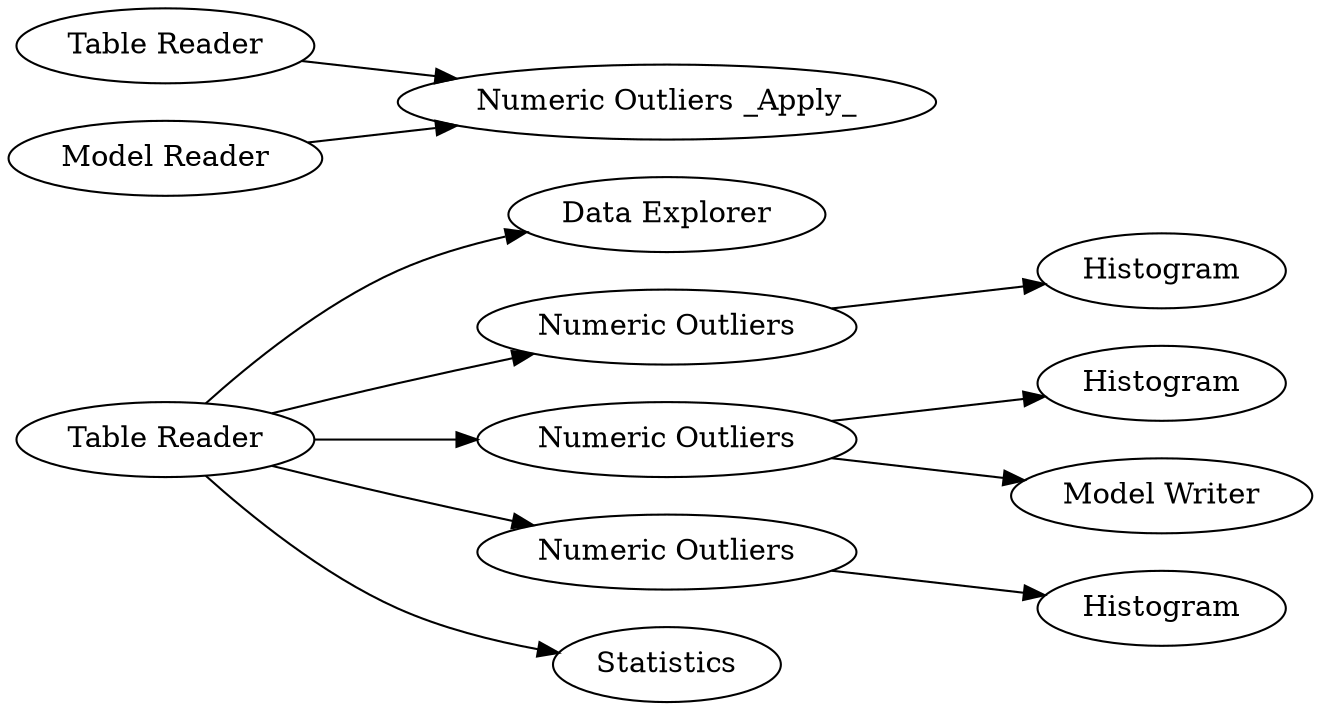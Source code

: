 digraph {
	22 -> 19
	22 -> 3
	22 -> 5
	5 -> 18
	4 -> 16
	20 -> 7
	23 -> 7
	22 -> 4
	3 -> 17
	5 -> 21
	22 -> 2
	5 [label="Numeric Outliers"]
	16 [label=Histogram]
	20 [label="Table Reader"]
	7 [label="Numeric Outliers _Apply_"]
	22 [label="Table Reader"]
	23 [label="Model Reader"]
	4 [label="Numeric Outliers"]
	21 [label="Model Writer"]
	18 [label=Histogram]
	17 [label=Histogram]
	3 [label="Numeric Outliers"]
	2 [label=Statistics]
	19 [label="Data Explorer"]
	rankdir=LR
}

